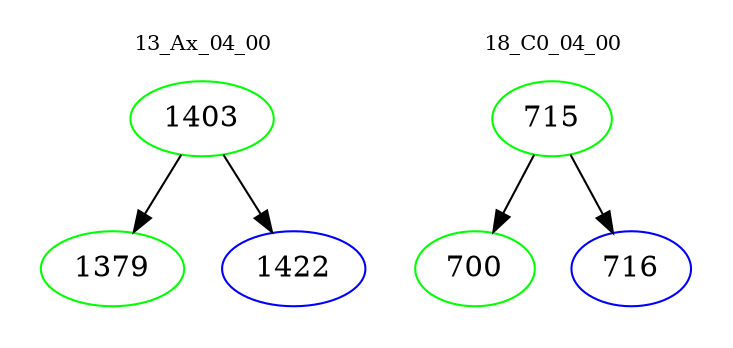 digraph{
subgraph cluster_0 {
color = white
label = "13_Ax_04_00";
fontsize=10;
T0_1403 [label="1403", color="green"]
T0_1403 -> T0_1379 [color="black"]
T0_1379 [label="1379", color="green"]
T0_1403 -> T0_1422 [color="black"]
T0_1422 [label="1422", color="blue"]
}
subgraph cluster_1 {
color = white
label = "18_C0_04_00";
fontsize=10;
T1_715 [label="715", color="green"]
T1_715 -> T1_700 [color="black"]
T1_700 [label="700", color="green"]
T1_715 -> T1_716 [color="black"]
T1_716 [label="716", color="blue"]
}
}
